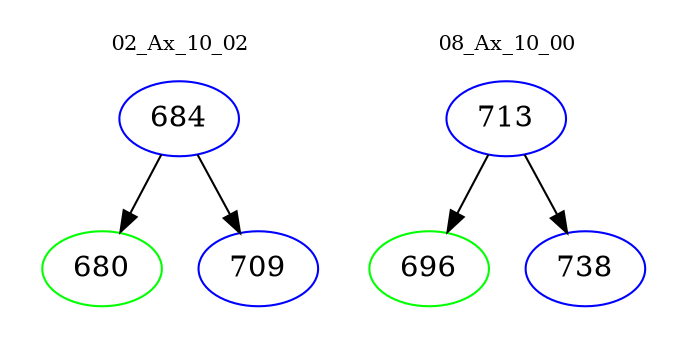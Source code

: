 digraph{
subgraph cluster_0 {
color = white
label = "02_Ax_10_02";
fontsize=10;
T0_684 [label="684", color="blue"]
T0_684 -> T0_680 [color="black"]
T0_680 [label="680", color="green"]
T0_684 -> T0_709 [color="black"]
T0_709 [label="709", color="blue"]
}
subgraph cluster_1 {
color = white
label = "08_Ax_10_00";
fontsize=10;
T1_713 [label="713", color="blue"]
T1_713 -> T1_696 [color="black"]
T1_696 [label="696", color="green"]
T1_713 -> T1_738 [color="black"]
T1_738 [label="738", color="blue"]
}
}
